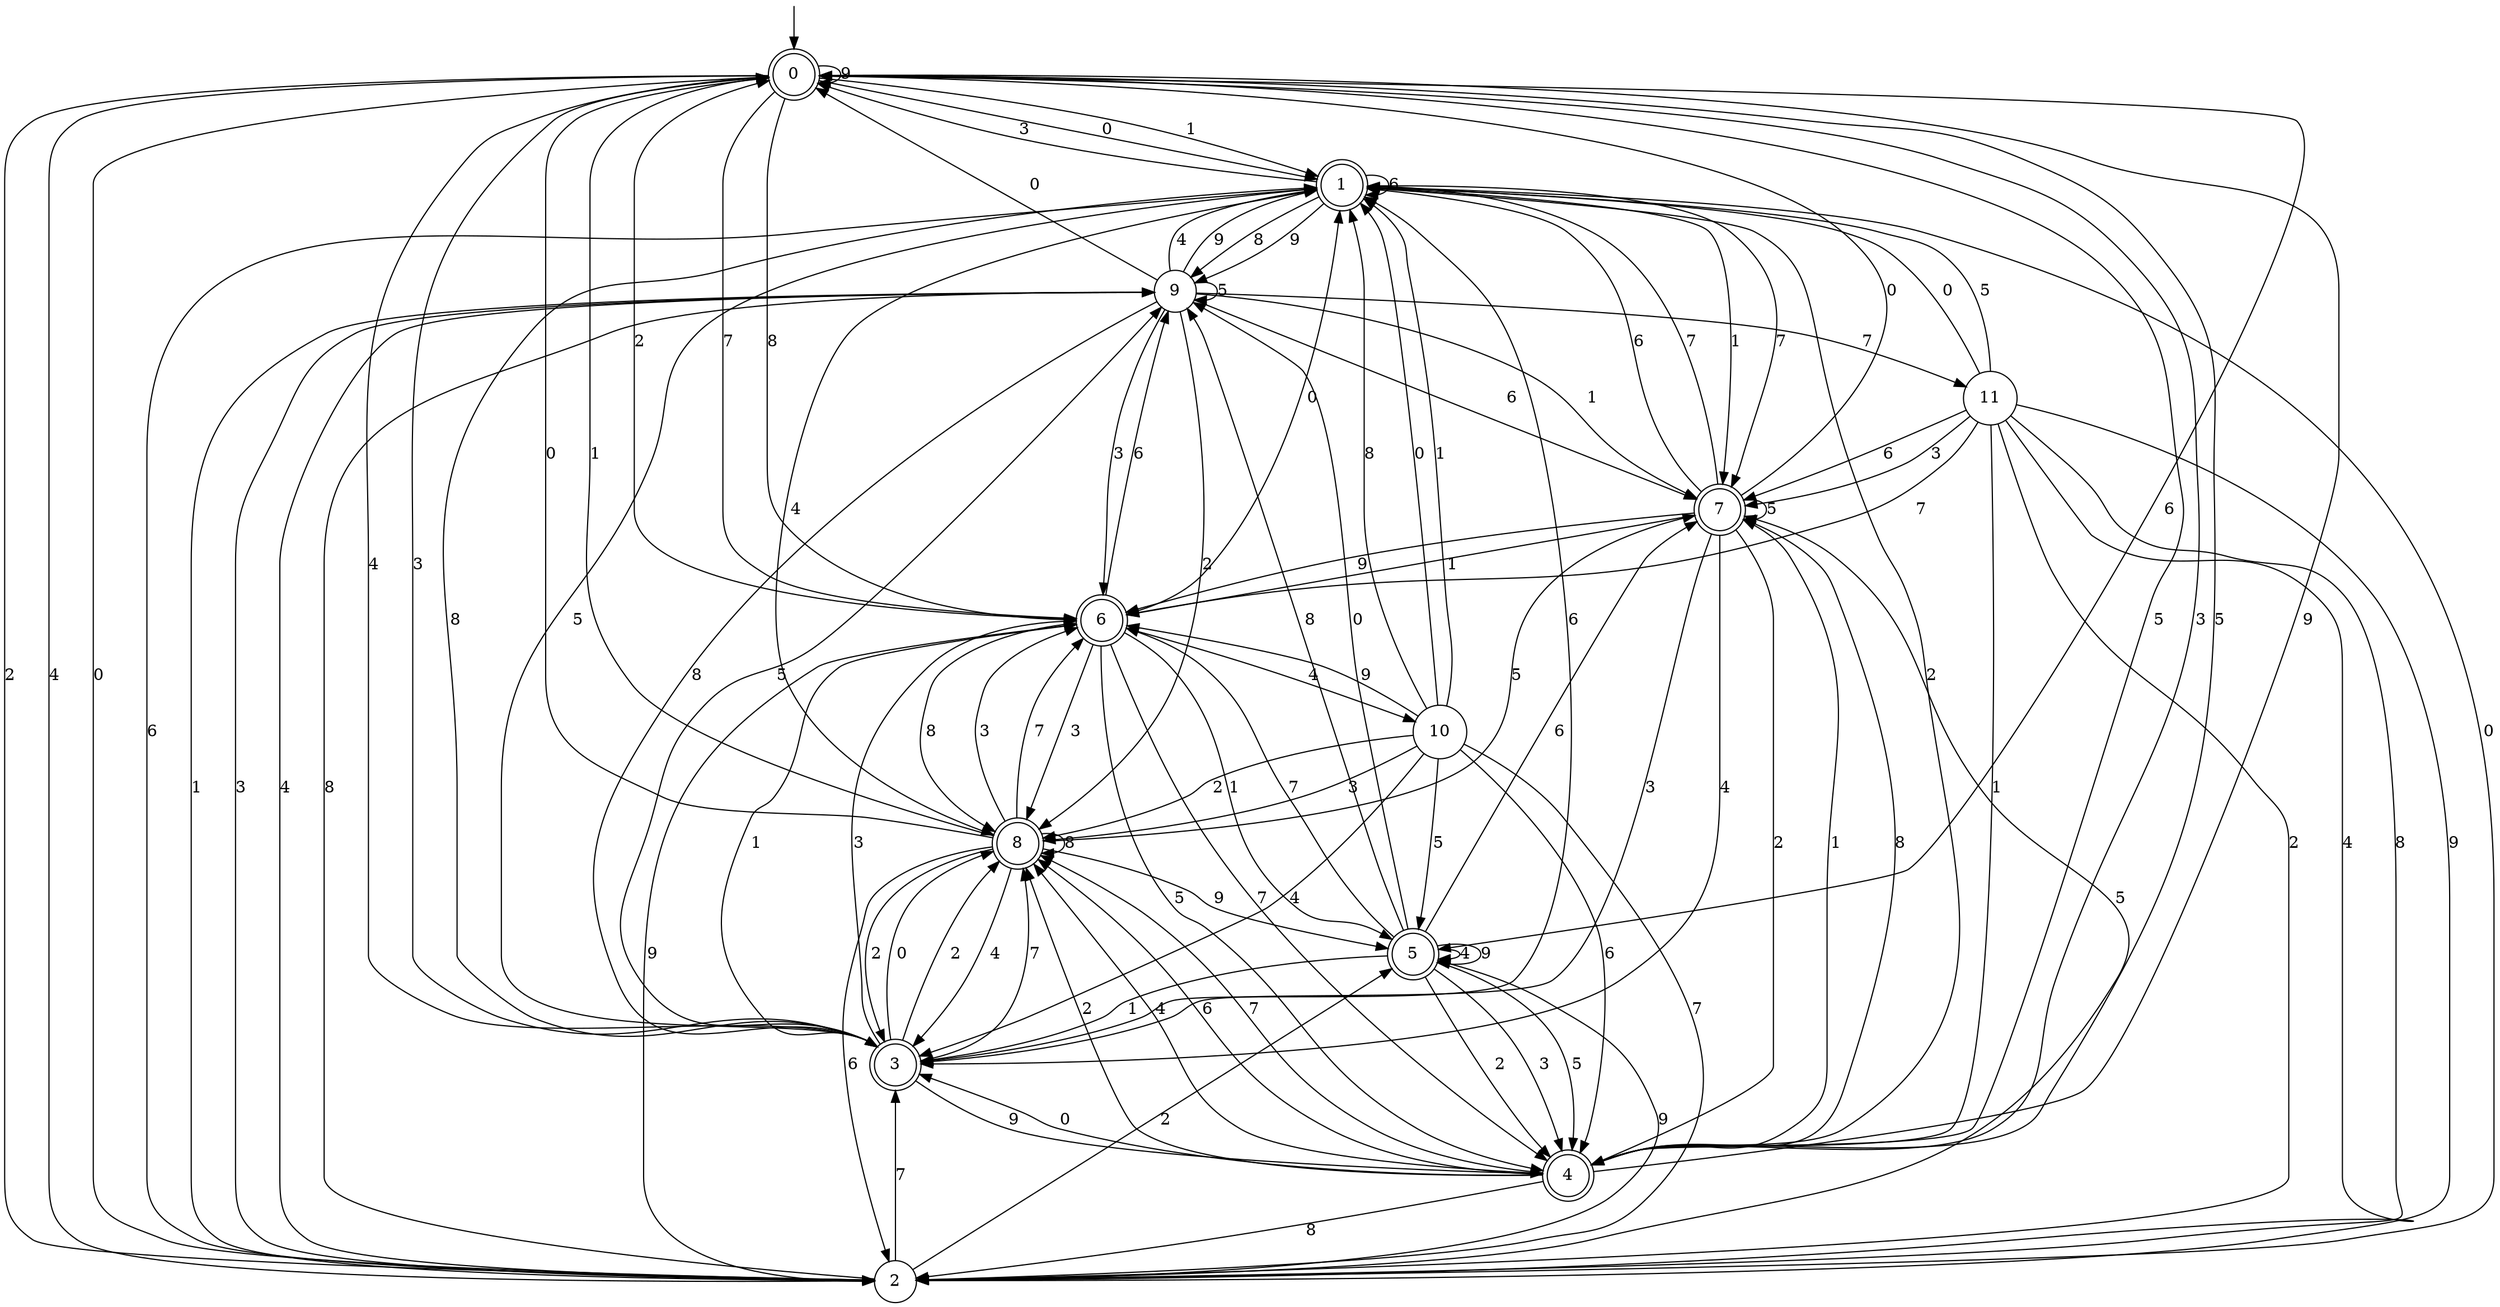 digraph g {

	s0 [shape="doublecircle" label="0"];
	s1 [shape="doublecircle" label="1"];
	s2 [shape="circle" label="2"];
	s3 [shape="doublecircle" label="3"];
	s4 [shape="doublecircle" label="4"];
	s5 [shape="doublecircle" label="5"];
	s6 [shape="doublecircle" label="6"];
	s7 [shape="doublecircle" label="7"];
	s8 [shape="doublecircle" label="8"];
	s9 [shape="circle" label="9"];
	s10 [shape="circle" label="10"];
	s11 [shape="circle" label="11"];
	s0 -> s1 [label="0"];
	s0 -> s1 [label="1"];
	s0 -> s2 [label="2"];
	s0 -> s3 [label="3"];
	s0 -> s2 [label="4"];
	s0 -> s4 [label="5"];
	s0 -> s5 [label="6"];
	s0 -> s6 [label="7"];
	s0 -> s6 [label="8"];
	s0 -> s0 [label="9"];
	s1 -> s2 [label="0"];
	s1 -> s7 [label="1"];
	s1 -> s4 [label="2"];
	s1 -> s0 [label="3"];
	s1 -> s8 [label="4"];
	s1 -> s3 [label="5"];
	s1 -> s1 [label="6"];
	s1 -> s7 [label="7"];
	s1 -> s9 [label="8"];
	s1 -> s9 [label="9"];
	s2 -> s0 [label="0"];
	s2 -> s9 [label="1"];
	s2 -> s5 [label="2"];
	s2 -> s9 [label="3"];
	s2 -> s9 [label="4"];
	s2 -> s7 [label="5"];
	s2 -> s1 [label="6"];
	s2 -> s3 [label="7"];
	s2 -> s9 [label="8"];
	s2 -> s5 [label="9"];
	s3 -> s8 [label="0"];
	s3 -> s6 [label="1"];
	s3 -> s8 [label="2"];
	s3 -> s6 [label="3"];
	s3 -> s0 [label="4"];
	s3 -> s9 [label="5"];
	s3 -> s1 [label="6"];
	s3 -> s8 [label="7"];
	s3 -> s1 [label="8"];
	s3 -> s4 [label="9"];
	s4 -> s3 [label="0"];
	s4 -> s7 [label="1"];
	s4 -> s8 [label="2"];
	s4 -> s0 [label="3"];
	s4 -> s8 [label="4"];
	s4 -> s0 [label="5"];
	s4 -> s8 [label="6"];
	s4 -> s8 [label="7"];
	s4 -> s2 [label="8"];
	s4 -> s0 [label="9"];
	s5 -> s9 [label="0"];
	s5 -> s3 [label="1"];
	s5 -> s4 [label="2"];
	s5 -> s4 [label="3"];
	s5 -> s5 [label="4"];
	s5 -> s4 [label="5"];
	s5 -> s7 [label="6"];
	s5 -> s6 [label="7"];
	s5 -> s9 [label="8"];
	s5 -> s5 [label="9"];
	s6 -> s1 [label="0"];
	s6 -> s5 [label="1"];
	s6 -> s0 [label="2"];
	s6 -> s8 [label="3"];
	s6 -> s10 [label="4"];
	s6 -> s4 [label="5"];
	s6 -> s9 [label="6"];
	s6 -> s4 [label="7"];
	s6 -> s8 [label="8"];
	s6 -> s2 [label="9"];
	s7 -> s0 [label="0"];
	s7 -> s6 [label="1"];
	s7 -> s4 [label="2"];
	s7 -> s3 [label="3"];
	s7 -> s3 [label="4"];
	s7 -> s7 [label="5"];
	s7 -> s1 [label="6"];
	s7 -> s1 [label="7"];
	s7 -> s4 [label="8"];
	s7 -> s6 [label="9"];
	s8 -> s0 [label="0"];
	s8 -> s0 [label="1"];
	s8 -> s3 [label="2"];
	s8 -> s6 [label="3"];
	s8 -> s3 [label="4"];
	s8 -> s7 [label="5"];
	s8 -> s2 [label="6"];
	s8 -> s6 [label="7"];
	s8 -> s8 [label="8"];
	s8 -> s5 [label="9"];
	s9 -> s0 [label="0"];
	s9 -> s7 [label="1"];
	s9 -> s8 [label="2"];
	s9 -> s6 [label="3"];
	s9 -> s1 [label="4"];
	s9 -> s9 [label="5"];
	s9 -> s7 [label="6"];
	s9 -> s11 [label="7"];
	s9 -> s3 [label="8"];
	s9 -> s1 [label="9"];
	s10 -> s1 [label="0"];
	s10 -> s1 [label="1"];
	s10 -> s8 [label="2"];
	s10 -> s8 [label="3"];
	s10 -> s3 [label="4"];
	s10 -> s5 [label="5"];
	s10 -> s4 [label="6"];
	s10 -> s2 [label="7"];
	s10 -> s1 [label="8"];
	s10 -> s6 [label="9"];
	s11 -> s1 [label="0"];
	s11 -> s4 [label="1"];
	s11 -> s2 [label="2"];
	s11 -> s7 [label="3"];
	s11 -> s2 [label="4"];
	s11 -> s1 [label="5"];
	s11 -> s7 [label="6"];
	s11 -> s6 [label="7"];
	s11 -> s2 [label="8"];
	s11 -> s2 [label="9"];

__start0 [label="" shape="none" width="0" height="0"];
__start0 -> s0;

}
